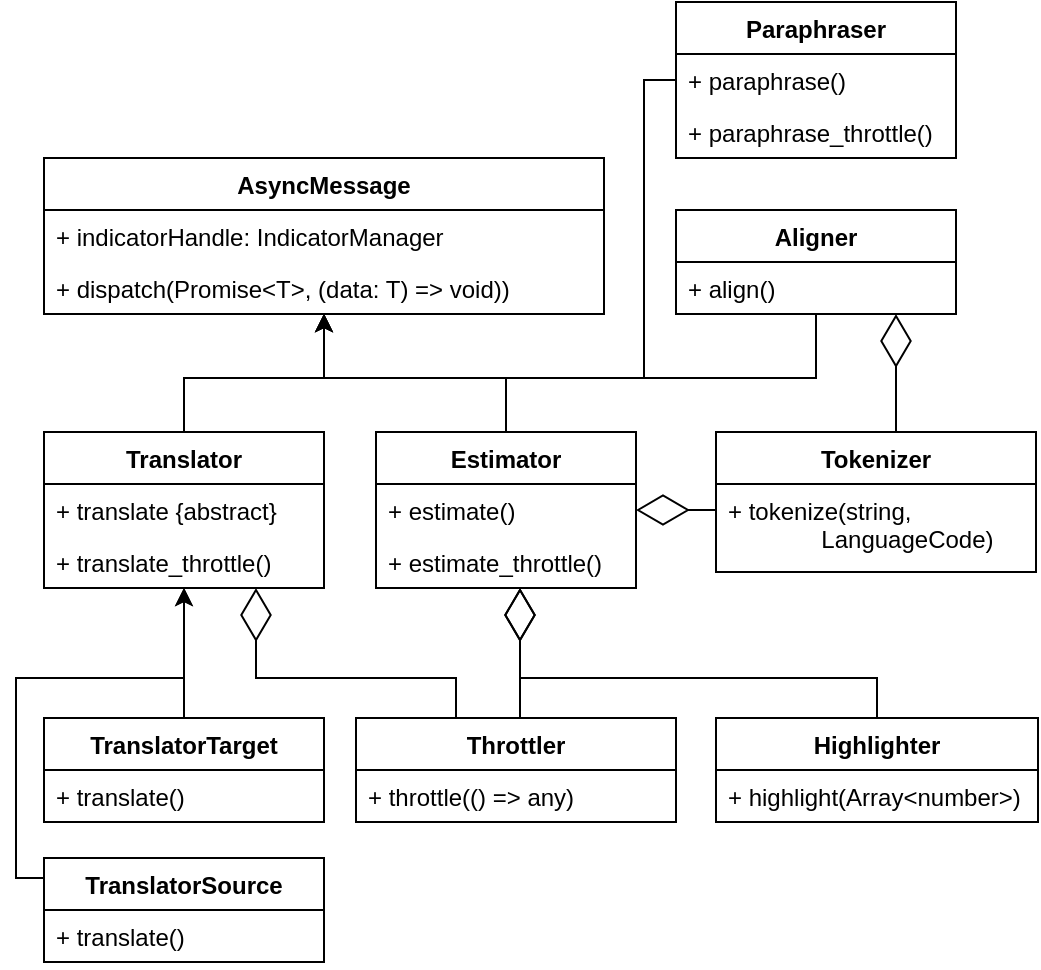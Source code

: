 <mxfile version="12.5.6" type="device"><diagram id="DAO87grrNmh_rwiJ8a4d" name="Page-1"><mxGraphModel dx="1422" dy="2123" grid="1" gridSize="10" guides="1" tooltips="1" connect="1" arrows="1" fold="1" page="1" pageScale="1" pageWidth="827" pageHeight="1169" math="0" shadow="0"><root><mxCell id="0"/><mxCell id="1" parent="0"/><mxCell id="qLISobm3kShzaMCDyjrg-1" value="AsyncMessage" style="swimlane;fontStyle=1;childLayout=stackLayout;horizontal=1;startSize=26;fillColor=none;horizontalStack=0;resizeParent=1;resizeParentMax=0;resizeLast=0;collapsible=1;marginBottom=0;" parent="1" vertex="1"><mxGeometry x="524" y="40" width="280" height="78" as="geometry"/></mxCell><mxCell id="qLISobm3kShzaMCDyjrg-2" value="+ indicatorHandle: IndicatorManager" style="text;strokeColor=none;fillColor=none;align=left;verticalAlign=top;spacingLeft=4;spacingRight=4;overflow=hidden;rotatable=0;points=[[0,0.5],[1,0.5]];portConstraint=eastwest;" parent="qLISobm3kShzaMCDyjrg-1" vertex="1"><mxGeometry y="26" width="280" height="26" as="geometry"/></mxCell><mxCell id="qLISobm3kShzaMCDyjrg-3" value="+ dispatch(Promise&lt;T&gt;, (data: T) =&gt; void))" style="text;strokeColor=none;fillColor=none;align=left;verticalAlign=top;spacingLeft=4;spacingRight=4;overflow=hidden;rotatable=0;points=[[0,0.5],[1,0.5]];portConstraint=eastwest;" parent="qLISobm3kShzaMCDyjrg-1" vertex="1"><mxGeometry y="52" width="280" height="26" as="geometry"/></mxCell><mxCell id="qLISobm3kShzaMCDyjrg-8" style="edgeStyle=orthogonalEdgeStyle;rounded=0;orthogonalLoop=1;jettySize=auto;html=1;" parent="1" source="qLISobm3kShzaMCDyjrg-6" target="qLISobm3kShzaMCDyjrg-1" edge="1"><mxGeometry relative="1" as="geometry"><Array as="points"><mxPoint x="910" y="150"/><mxPoint x="664" y="150"/></Array></mxGeometry></mxCell><mxCell id="qLISobm3kShzaMCDyjrg-11" style="edgeStyle=orthogonalEdgeStyle;rounded=0;orthogonalLoop=1;jettySize=auto;html=1;" parent="1" source="qLISobm3kShzaMCDyjrg-12" target="qLISobm3kShzaMCDyjrg-1" edge="1"><mxGeometry relative="1" as="geometry"><Array as="points"><mxPoint x="594" y="150"/><mxPoint x="664" y="150"/></Array><mxPoint x="760" y="130" as="targetPoint"/></mxGeometry></mxCell><mxCell id="qLISobm3kShzaMCDyjrg-12" value="Translator" style="swimlane;fontStyle=1;childLayout=stackLayout;horizontal=1;startSize=26;fillColor=none;horizontalStack=0;resizeParent=1;resizeParentMax=0;resizeLast=0;collapsible=1;marginBottom=0;" parent="1" vertex="1"><mxGeometry x="524" y="177" width="140" height="78" as="geometry"/></mxCell><mxCell id="qLISobm3kShzaMCDyjrg-13" value="+ translate {abstract}" style="text;strokeColor=none;fillColor=none;align=left;verticalAlign=top;spacingLeft=4;spacingRight=4;overflow=hidden;rotatable=0;points=[[0,0.5],[1,0.5]];portConstraint=eastwest;" parent="qLISobm3kShzaMCDyjrg-12" vertex="1"><mxGeometry y="26" width="140" height="26" as="geometry"/></mxCell><mxCell id="qLISobm3kShzaMCDyjrg-14" value="+ translate_throttle()" style="text;strokeColor=none;fillColor=none;align=left;verticalAlign=top;spacingLeft=4;spacingRight=4;overflow=hidden;rotatable=0;points=[[0,0.5],[1,0.5]];portConstraint=eastwest;" parent="qLISobm3kShzaMCDyjrg-12" vertex="1"><mxGeometry y="52" width="140" height="26" as="geometry"/></mxCell><mxCell id="6-6bFkds5JdUEdQ-D-wp-2" style="edgeStyle=orthogonalEdgeStyle;rounded=0;jumpStyle=sharp;orthogonalLoop=1;jettySize=auto;html=1;endArrow=diamondThin;endFill=0;strokeWidth=1;startSize=8;endSize=24;" parent="1" source="qLISobm3kShzaMCDyjrg-21" target="qLISobm3kShzaMCDyjrg-12" edge="1"><mxGeometry relative="1" as="geometry"><Array as="points"><mxPoint x="730" y="300"/><mxPoint x="630" y="300"/></Array></mxGeometry></mxCell><mxCell id="6-6bFkds5JdUEdQ-D-wp-5" style="edgeStyle=orthogonalEdgeStyle;rounded=0;jumpStyle=sharp;orthogonalLoop=1;jettySize=auto;html=1;startSize=8;endArrow=diamondThin;endFill=0;endSize=24;strokeWidth=1;" parent="1" source="qLISobm3kShzaMCDyjrg-21" target="6-6bFkds5JdUEdQ-D-wp-11" edge="1"><mxGeometry relative="1" as="geometry"><mxPoint x="810" y="270" as="targetPoint"/><Array as="points"><mxPoint x="762" y="280"/><mxPoint x="762" y="280"/></Array></mxGeometry></mxCell><mxCell id="qLISobm3kShzaMCDyjrg-21" value="Throttler" style="swimlane;fontStyle=1;childLayout=stackLayout;horizontal=1;startSize=26;fillColor=none;horizontalStack=0;resizeParent=1;resizeParentMax=0;resizeLast=0;collapsible=1;marginBottom=0;" parent="1" vertex="1"><mxGeometry x="680" y="320" width="160" height="52" as="geometry"/></mxCell><mxCell id="qLISobm3kShzaMCDyjrg-22" value="+ throttle(() =&gt; any)" style="text;strokeColor=none;fillColor=none;align=left;verticalAlign=top;spacingLeft=4;spacingRight=4;overflow=hidden;rotatable=0;points=[[0,0.5],[1,0.5]];portConstraint=eastwest;" parent="qLISobm3kShzaMCDyjrg-21" vertex="1"><mxGeometry y="26" width="160" height="26" as="geometry"/></mxCell><mxCell id="qLISobm3kShzaMCDyjrg-23" style="edgeStyle=orthogonalEdgeStyle;rounded=0;orthogonalLoop=1;jettySize=auto;html=1;" parent="1" source="qLISobm3kShzaMCDyjrg-24" target="qLISobm3kShzaMCDyjrg-12" edge="1"><mxGeometry relative="1" as="geometry"><Array as="points"><mxPoint x="510" y="400"/><mxPoint x="510" y="300"/><mxPoint x="594" y="300"/></Array><mxPoint x="580" y="400" as="sourcePoint"/></mxGeometry></mxCell><mxCell id="qLISobm3kShzaMCDyjrg-24" value="TranslatorSource" style="swimlane;fontStyle=1;childLayout=stackLayout;horizontal=1;startSize=26;fillColor=none;horizontalStack=0;resizeParent=1;resizeParentMax=0;resizeLast=0;collapsible=1;marginBottom=0;" parent="1" vertex="1"><mxGeometry x="524" y="390" width="140" height="52" as="geometry"/></mxCell><mxCell id="qLISobm3kShzaMCDyjrg-25" value="+ translate()" style="text;strokeColor=none;fillColor=none;align=left;verticalAlign=top;spacingLeft=4;spacingRight=4;overflow=hidden;rotatable=0;points=[[0,0.5],[1,0.5]];portConstraint=eastwest;" parent="qLISobm3kShzaMCDyjrg-24" vertex="1"><mxGeometry y="26" width="140" height="26" as="geometry"/></mxCell><mxCell id="qLISobm3kShzaMCDyjrg-26" style="edgeStyle=orthogonalEdgeStyle;rounded=0;orthogonalLoop=1;jettySize=auto;html=1;" parent="1" source="qLISobm3kShzaMCDyjrg-27" target="qLISobm3kShzaMCDyjrg-12" edge="1"><mxGeometry relative="1" as="geometry"><Array as="points"><mxPoint x="594" y="300"/><mxPoint x="594" y="300"/></Array><mxPoint x="500" y="310" as="sourcePoint"/></mxGeometry></mxCell><mxCell id="qLISobm3kShzaMCDyjrg-27" value="TranslatorTarget" style="swimlane;fontStyle=1;childLayout=stackLayout;horizontal=1;startSize=26;fillColor=none;horizontalStack=0;resizeParent=1;resizeParentMax=0;resizeLast=0;collapsible=1;marginBottom=0;" parent="1" vertex="1"><mxGeometry x="524" y="320" width="140" height="52" as="geometry"/></mxCell><mxCell id="qLISobm3kShzaMCDyjrg-28" value="+ translate()" style="text;strokeColor=none;fillColor=none;align=left;verticalAlign=top;spacingLeft=4;spacingRight=4;overflow=hidden;rotatable=0;points=[[0,0.5],[1,0.5]];portConstraint=eastwest;" parent="qLISobm3kShzaMCDyjrg-27" vertex="1"><mxGeometry y="26" width="140" height="26" as="geometry"/></mxCell><mxCell id="6-6bFkds5JdUEdQ-D-wp-6" style="edgeStyle=orthogonalEdgeStyle;rounded=0;jumpStyle=sharp;orthogonalLoop=1;jettySize=auto;html=1;startSize=8;endArrow=diamondThin;endFill=0;endSize=24;strokeWidth=1;" parent="1" source="5TXl0IxUR2SXOdDmKAxH-1" target="6-6bFkds5JdUEdQ-D-wp-11" edge="1"><mxGeometry relative="1" as="geometry"><mxPoint x="850" y="280" as="targetPoint"/><Array as="points"><mxPoint x="940" y="300"/><mxPoint x="762" y="300"/></Array></mxGeometry></mxCell><mxCell id="5TXl0IxUR2SXOdDmKAxH-1" value="Highlighter" style="swimlane;fontStyle=1;childLayout=stackLayout;horizontal=1;startSize=26;fillColor=none;horizontalStack=0;resizeParent=1;resizeParentMax=0;resizeLast=0;collapsible=1;marginBottom=0;" parent="1" vertex="1"><mxGeometry x="860" y="320" width="161" height="52" as="geometry"/></mxCell><mxCell id="5TXl0IxUR2SXOdDmKAxH-2" value="+ highlight(Array&lt;number&gt;)" style="text;strokeColor=none;fillColor=none;align=left;verticalAlign=top;spacingLeft=4;spacingRight=4;overflow=hidden;rotatable=0;points=[[0,0.5],[1,0.5]];portConstraint=eastwest;" parent="5TXl0IxUR2SXOdDmKAxH-1" vertex="1"><mxGeometry y="26" width="161" height="26" as="geometry"/></mxCell><mxCell id="qLISobm3kShzaMCDyjrg-6" value="Aligner" style="swimlane;fontStyle=1;childLayout=stackLayout;horizontal=1;startSize=26;fillColor=none;horizontalStack=0;resizeParent=1;resizeParentMax=0;resizeLast=0;collapsible=1;marginBottom=0;" parent="1" vertex="1"><mxGeometry x="840" y="66" width="140" height="52" as="geometry"/></mxCell><mxCell id="qLISobm3kShzaMCDyjrg-7" value="+ align()" style="text;strokeColor=none;fillColor=none;align=left;verticalAlign=top;spacingLeft=4;spacingRight=4;overflow=hidden;rotatable=0;points=[[0,0.5],[1,0.5]];portConstraint=eastwest;" parent="qLISobm3kShzaMCDyjrg-6" vertex="1"><mxGeometry y="26" width="140" height="26" as="geometry"/></mxCell><mxCell id="6-6bFkds5JdUEdQ-D-wp-3" style="edgeStyle=orthogonalEdgeStyle;rounded=0;orthogonalLoop=1;jettySize=auto;html=1;" parent="1" source="6-6bFkds5JdUEdQ-D-wp-11" target="qLISobm3kShzaMCDyjrg-1" edge="1"><mxGeometry relative="1" as="geometry"><Array as="points"><mxPoint x="755" y="150"/><mxPoint x="664" y="150"/></Array><mxPoint x="759.69" y="176.931" as="sourcePoint"/><mxPoint x="779" y="104.31" as="targetPoint"/></mxGeometry></mxCell><mxCell id="6-6bFkds5JdUEdQ-D-wp-9" style="edgeStyle=orthogonalEdgeStyle;rounded=0;jumpStyle=sharp;orthogonalLoop=1;jettySize=auto;html=1;startSize=8;endArrow=diamondThin;endFill=0;endSize=24;strokeWidth=1;" parent="1" source="6-6bFkds5JdUEdQ-D-wp-7" target="6-6bFkds5JdUEdQ-D-wp-11" edge="1"><mxGeometry relative="1" as="geometry"><mxPoint x="830" y="212" as="targetPoint"/><Array as="points"><mxPoint x="850" y="216"/><mxPoint x="850" y="216"/></Array></mxGeometry></mxCell><mxCell id="6-6bFkds5JdUEdQ-D-wp-10" style="edgeStyle=orthogonalEdgeStyle;rounded=0;jumpStyle=sharp;orthogonalLoop=1;jettySize=auto;html=1;startSize=8;endArrow=diamondThin;endFill=0;endSize=24;strokeWidth=1;" parent="1" source="6-6bFkds5JdUEdQ-D-wp-7" target="qLISobm3kShzaMCDyjrg-6" edge="1"><mxGeometry relative="1" as="geometry"><Array as="points"><mxPoint x="950" y="150"/><mxPoint x="950" y="150"/></Array></mxGeometry></mxCell><mxCell id="6-6bFkds5JdUEdQ-D-wp-7" value="Tokenizer" style="swimlane;fontStyle=1;childLayout=stackLayout;horizontal=1;startSize=26;fillColor=none;horizontalStack=0;resizeParent=1;resizeParentMax=0;resizeLast=0;collapsible=1;marginBottom=0;" parent="1" vertex="1"><mxGeometry x="860" y="177" width="160" height="70" as="geometry"/></mxCell><mxCell id="6-6bFkds5JdUEdQ-D-wp-8" value="+ tokenize(string,&#10;              LanguageCode)" style="text;strokeColor=none;fillColor=none;align=left;verticalAlign=top;spacingLeft=4;spacingRight=4;overflow=hidden;rotatable=0;points=[[0,0.5],[1,0.5]];portConstraint=eastwest;" parent="6-6bFkds5JdUEdQ-D-wp-7" vertex="1"><mxGeometry y="26" width="160" height="44" as="geometry"/></mxCell><mxCell id="6-6bFkds5JdUEdQ-D-wp-11" value="Estimator" style="swimlane;fontStyle=1;align=center;verticalAlign=top;childLayout=stackLayout;horizontal=1;startSize=26;horizontalStack=0;resizeParent=1;resizeParentMax=0;resizeLast=0;collapsible=1;marginBottom=0;fillColor=none;" parent="1" vertex="1"><mxGeometry x="690" y="177" width="130" height="78" as="geometry"/></mxCell><mxCell id="6-6bFkds5JdUEdQ-D-wp-12" value="+ estimate()" style="text;strokeColor=none;fillColor=none;align=left;verticalAlign=top;spacingLeft=4;spacingRight=4;overflow=hidden;rotatable=0;points=[[0,0.5],[1,0.5]];portConstraint=eastwest;" parent="6-6bFkds5JdUEdQ-D-wp-11" vertex="1"><mxGeometry y="26" width="130" height="26" as="geometry"/></mxCell><mxCell id="6-6bFkds5JdUEdQ-D-wp-14" value="+ estimate_throttle()" style="text;strokeColor=none;fillColor=none;align=left;verticalAlign=top;spacingLeft=4;spacingRight=4;overflow=hidden;rotatable=0;points=[[0,0.5],[1,0.5]];portConstraint=eastwest;" parent="6-6bFkds5JdUEdQ-D-wp-11" vertex="1"><mxGeometry y="52" width="130" height="26" as="geometry"/></mxCell><mxCell id="ZHruJNhaNWdrJf_eBFPH-4" style="edgeStyle=orthogonalEdgeStyle;rounded=0;orthogonalLoop=1;jettySize=auto;html=1;" edge="1" parent="1" source="ZHruJNhaNWdrJf_eBFPH-1" target="qLISobm3kShzaMCDyjrg-1"><mxGeometry relative="1" as="geometry"><Array as="points"><mxPoint x="824" y="1"/><mxPoint x="824" y="150"/><mxPoint x="664" y="150"/></Array></mxGeometry></mxCell><mxCell id="ZHruJNhaNWdrJf_eBFPH-1" value="Paraphraser" style="swimlane;fontStyle=1;childLayout=stackLayout;horizontal=1;startSize=26;fillColor=none;horizontalStack=0;resizeParent=1;resizeParentMax=0;resizeLast=0;collapsible=1;marginBottom=0;" vertex="1" parent="1"><mxGeometry x="840" y="-38" width="140" height="78" as="geometry"/></mxCell><mxCell id="ZHruJNhaNWdrJf_eBFPH-2" value="+ paraphrase()" style="text;strokeColor=none;fillColor=none;align=left;verticalAlign=top;spacingLeft=4;spacingRight=4;overflow=hidden;rotatable=0;points=[[0,0.5],[1,0.5]];portConstraint=eastwest;" vertex="1" parent="ZHruJNhaNWdrJf_eBFPH-1"><mxGeometry y="26" width="140" height="26" as="geometry"/></mxCell><mxCell id="ZHruJNhaNWdrJf_eBFPH-3" value="+ paraphrase_throttle()" style="text;strokeColor=none;fillColor=none;align=left;verticalAlign=top;spacingLeft=4;spacingRight=4;overflow=hidden;rotatable=0;points=[[0,0.5],[1,0.5]];portConstraint=eastwest;" vertex="1" parent="ZHruJNhaNWdrJf_eBFPH-1"><mxGeometry y="52" width="140" height="26" as="geometry"/></mxCell></root></mxGraphModel></diagram></mxfile>